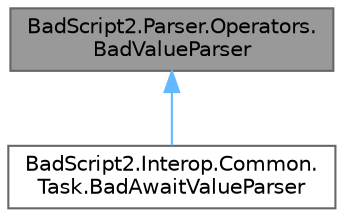 digraph "BadScript2.Parser.Operators.BadValueParser"
{
 // LATEX_PDF_SIZE
  bgcolor="transparent";
  edge [fontname=Helvetica,fontsize=10,labelfontname=Helvetica,labelfontsize=10];
  node [fontname=Helvetica,fontsize=10,shape=box,height=0.2,width=0.4];
  Node1 [id="Node000001",label="BadScript2.Parser.Operators.\lBadValueParser",height=0.2,width=0.4,color="gray40", fillcolor="grey60", style="filled", fontcolor="black",tooltip="Base class for all Value Parsers."];
  Node1 -> Node2 [id="edge1_Node000001_Node000002",dir="back",color="steelblue1",style="solid",tooltip=" "];
  Node2 [id="Node000002",label="BadScript2.Interop.Common.\lTask.BadAwaitValueParser",height=0.2,width=0.4,color="gray40", fillcolor="white", style="filled",URL="$class_bad_script2_1_1_interop_1_1_common_1_1_task_1_1_bad_await_value_parser.html",tooltip="Implements the parse for the 'await' Expression."];
}
